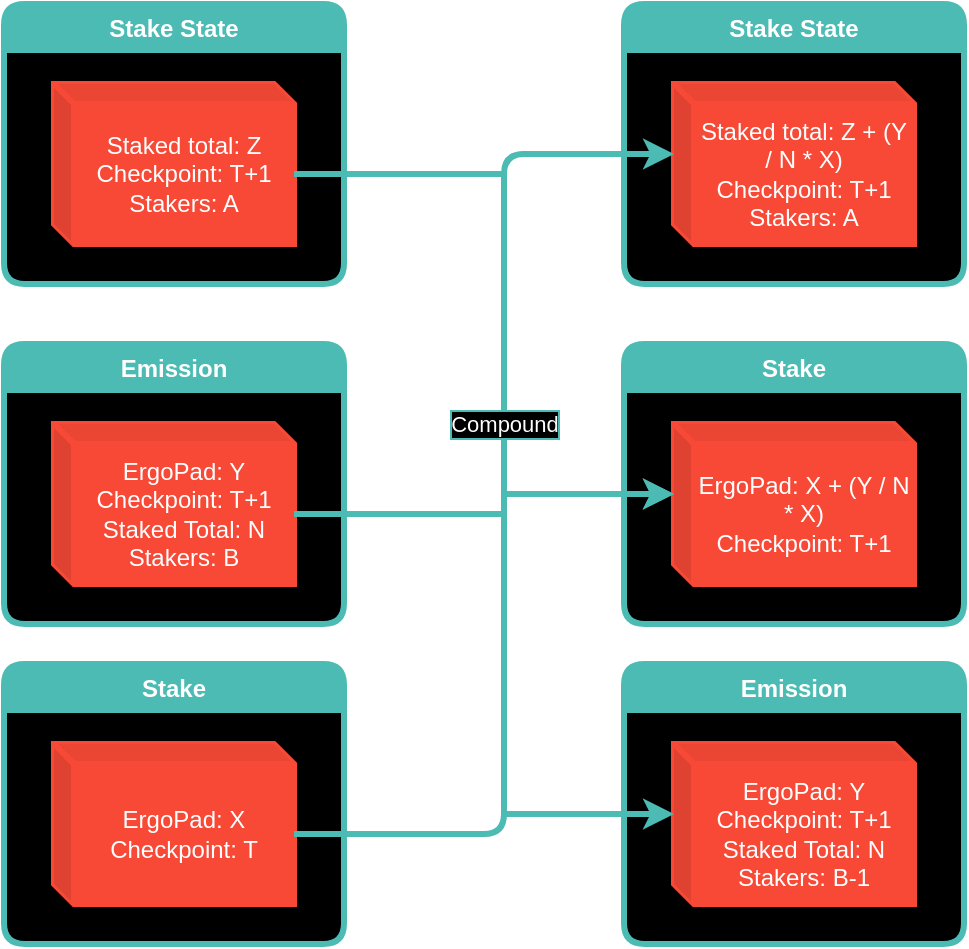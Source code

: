 <mxfile version="16.1.2" type="device"><diagram id="QOwcaWJ8UAR32Rd_rkUK" name="Page-1"><mxGraphModel dx="1102" dy="875" grid="1" gridSize="10" guides="1" tooltips="1" connect="1" arrows="1" fold="1" page="1" pageScale="1" pageWidth="850" pageHeight="1100" math="0" shadow="0"><root><mxCell id="0"/><mxCell id="1" parent="0"/><mxCell id="8tIXJ-7l0-ROnwXEZp2_-1" value="Stake" style="swimlane;container=1;collapsible=0;fillColor=#4CBBB4;swimlaneLine=1;rounded=1;swimlaneFillColor=#000000;fontColor=#FFFFFF;labelBorderColor=none;strokeColor=#4CBBB4;strokeWidth=3;" parent="1" vertex="1"><mxGeometry x="210" y="410" width="170" height="140" as="geometry"/></mxCell><mxCell id="8tIXJ-7l0-ROnwXEZp2_-2" value="ErgoPad: X&lt;br&gt;Checkpoint: T" style="shape=cube;whiteSpace=wrap;html=1;boundedLbl=1;backgroundOutline=1;darkOpacity=0.05;darkOpacity2=0.1;rounded=1;labelBorderColor=none;fontColor=#FFFFFF;strokeColor=#F84936;strokeWidth=3;fillColor=#F84936;size=10;" parent="8tIXJ-7l0-ROnwXEZp2_-1" vertex="1"><mxGeometry x="25" y="40" width="120" height="80" as="geometry"/></mxCell><mxCell id="1UDLFsFegCENMeIGpgEX-6" value="Stake State" style="swimlane;container=1;collapsible=0;fillColor=#4CBBB4;swimlaneLine=1;rounded=1;swimlaneFillColor=#000000;fontColor=#FFFFFF;labelBorderColor=none;strokeColor=#4CBBB4;strokeWidth=3;" parent="1" vertex="1"><mxGeometry x="210" y="80" width="170" height="140" as="geometry"/></mxCell><mxCell id="1UDLFsFegCENMeIGpgEX-7" value="Staked total: Z&lt;br&gt;Checkpoint: T+1&lt;br&gt;Stakers: A" style="shape=cube;whiteSpace=wrap;html=1;boundedLbl=1;backgroundOutline=1;darkOpacity=0.05;darkOpacity2=0.1;rounded=1;labelBorderColor=none;fontColor=#FFFFFF;strokeColor=#F84936;strokeWidth=3;fillColor=#F84936;size=10;" parent="1UDLFsFegCENMeIGpgEX-6" vertex="1"><mxGeometry x="25" y="40" width="120" height="80" as="geometry"/></mxCell><mxCell id="kAseovrpmOcmg-6U1BIF-1" value="Emission" style="swimlane;container=1;collapsible=0;fillColor=#4CBBB4;swimlaneLine=1;rounded=1;swimlaneFillColor=#000000;fontColor=#FFFFFF;labelBorderColor=none;strokeColor=#4CBBB4;strokeWidth=3;" parent="1" vertex="1"><mxGeometry x="210" y="250" width="170" height="140" as="geometry"/></mxCell><mxCell id="kAseovrpmOcmg-6U1BIF-2" value="ErgoPad: Y&lt;br&gt;Checkpoint: T+1&lt;br&gt;Staked Total: N&lt;br&gt;Stakers: B" style="shape=cube;whiteSpace=wrap;html=1;boundedLbl=1;backgroundOutline=1;darkOpacity=0.05;darkOpacity2=0.1;rounded=1;labelBorderColor=none;fontColor=#FFFFFF;strokeColor=#F84936;strokeWidth=3;fillColor=#F84936;size=10;" parent="kAseovrpmOcmg-6U1BIF-1" vertex="1"><mxGeometry x="25" y="40" width="120" height="80" as="geometry"/></mxCell><mxCell id="CafLgo59xzQ_1oh2mqgS-1" value="Stake" style="swimlane;container=1;collapsible=0;fillColor=#4CBBB4;swimlaneLine=1;rounded=1;swimlaneFillColor=#000000;fontColor=#FFFFFF;labelBorderColor=none;strokeColor=#4CBBB4;strokeWidth=3;" parent="1" vertex="1"><mxGeometry x="520" y="250" width="170" height="140" as="geometry"/></mxCell><mxCell id="CafLgo59xzQ_1oh2mqgS-2" value="ErgoPad: X + (Y / N * X)&lt;br&gt;Checkpoint: T+1" style="shape=cube;whiteSpace=wrap;html=1;boundedLbl=1;backgroundOutline=1;darkOpacity=0.05;darkOpacity2=0.1;rounded=1;labelBorderColor=none;fontColor=#FFFFFF;strokeColor=#F84936;strokeWidth=3;fillColor=#F84936;size=10;" parent="CafLgo59xzQ_1oh2mqgS-1" vertex="1"><mxGeometry x="25" y="40" width="120" height="80" as="geometry"/></mxCell><mxCell id="CafLgo59xzQ_1oh2mqgS-3" value="Stake State" style="swimlane;container=1;collapsible=0;fillColor=#4CBBB4;swimlaneLine=1;rounded=1;swimlaneFillColor=#000000;fontColor=#FFFFFF;labelBorderColor=none;strokeColor=#4CBBB4;strokeWidth=3;" parent="1" vertex="1"><mxGeometry x="520" y="80" width="170" height="140" as="geometry"/></mxCell><mxCell id="CafLgo59xzQ_1oh2mqgS-4" value="Staked total: Z + (Y / N * X)&lt;br&gt;Checkpoint: T+1&lt;br&gt;Stakers: A" style="shape=cube;whiteSpace=wrap;html=1;boundedLbl=1;backgroundOutline=1;darkOpacity=0.05;darkOpacity2=0.1;rounded=1;labelBorderColor=none;fontColor=#FFFFFF;strokeColor=#F84936;strokeWidth=3;fillColor=#F84936;size=10;" parent="CafLgo59xzQ_1oh2mqgS-3" vertex="1"><mxGeometry x="25" y="40" width="120" height="80" as="geometry"/></mxCell><mxCell id="CafLgo59xzQ_1oh2mqgS-5" style="edgeStyle=orthogonalEdgeStyle;rounded=0;orthogonalLoop=1;jettySize=auto;html=1;exitX=0;exitY=0;exitDx=120;exitDy=45;exitPerimeter=0;entryX=0;entryY=0;entryDx=0;entryDy=35;entryPerimeter=0;labelBackgroundColor=#000000;labelBorderColor=#4CBBB4;fontColor=#FFFFFF;startArrow=none;startFill=0;endArrow=classic;endFill=1;strokeColor=#4CBBB4;strokeWidth=3;" parent="1" source="1UDLFsFegCENMeIGpgEX-7" target="CafLgo59xzQ_1oh2mqgS-2" edge="1"><mxGeometry relative="1" as="geometry"><Array as="points"><mxPoint x="460" y="165"/><mxPoint x="460" y="325"/></Array></mxGeometry></mxCell><mxCell id="CafLgo59xzQ_1oh2mqgS-6" style="edgeStyle=orthogonalEdgeStyle;rounded=0;orthogonalLoop=1;jettySize=auto;html=1;exitX=0;exitY=0;exitDx=120;exitDy=45;exitPerimeter=0;entryX=0;entryY=0;entryDx=0;entryDy=35;entryPerimeter=0;labelBackgroundColor=#000000;labelBorderColor=#4CBBB4;fontColor=#FFFFFF;startArrow=none;startFill=0;endArrow=classic;endFill=1;strokeColor=#4CBBB4;strokeWidth=3;" parent="1" source="kAseovrpmOcmg-6U1BIF-2" target="CafLgo59xzQ_1oh2mqgS-2" edge="1"><mxGeometry relative="1" as="geometry"><Array as="points"><mxPoint x="460" y="335"/><mxPoint x="460" y="325"/></Array></mxGeometry></mxCell><mxCell id="1UDLFsFegCENMeIGpgEX-12" value="Compound" style="edgeStyle=orthogonalEdgeStyle;rounded=1;orthogonalLoop=1;jettySize=auto;html=1;exitX=0;exitY=0;exitDx=120;exitDy=45;exitPerimeter=0;entryX=0;entryY=0;entryDx=0;entryDy=35;entryPerimeter=0;labelBackgroundColor=#000000;strokeColor=#4CBBB4;fontColor=#FFFFFF;labelBorderColor=#4CBBB4;strokeWidth=3;" parent="1" source="8tIXJ-7l0-ROnwXEZp2_-2" target="CafLgo59xzQ_1oh2mqgS-4" edge="1"><mxGeometry x="0.17" relative="1" as="geometry"><Array as="points"><mxPoint x="460" y="495"/><mxPoint x="460" y="155"/></Array><mxPoint as="offset"/></mxGeometry></mxCell><mxCell id="4LkCd_EpSlEQ_UbOYMZ6-1" value="Emission" style="swimlane;container=1;collapsible=0;fillColor=#4CBBB4;swimlaneLine=1;rounded=1;swimlaneFillColor=#000000;fontColor=#FFFFFF;labelBorderColor=none;strokeColor=#4CBBB4;strokeWidth=3;" vertex="1" parent="1"><mxGeometry x="520" y="410" width="170" height="140" as="geometry"/></mxCell><mxCell id="4LkCd_EpSlEQ_UbOYMZ6-2" value="ErgoPad: Y&lt;br&gt;Checkpoint: T+1&lt;br&gt;Staked Total: N&lt;br&gt;Stakers: B-1" style="shape=cube;whiteSpace=wrap;html=1;boundedLbl=1;backgroundOutline=1;darkOpacity=0.05;darkOpacity2=0.1;rounded=1;labelBorderColor=none;fontColor=#FFFFFF;strokeColor=#F84936;strokeWidth=3;fillColor=#F84936;size=10;" vertex="1" parent="4LkCd_EpSlEQ_UbOYMZ6-1"><mxGeometry x="25" y="40" width="120" height="80" as="geometry"/></mxCell><mxCell id="4LkCd_EpSlEQ_UbOYMZ6-3" style="edgeStyle=orthogonalEdgeStyle;rounded=0;orthogonalLoop=1;jettySize=auto;html=1;exitX=0;exitY=0;exitDx=120;exitDy=45;exitPerimeter=0;entryX=0;entryY=0;entryDx=0;entryDy=35;entryPerimeter=0;labelBackgroundColor=#000000;labelBorderColor=#4CBBB4;fontColor=#FFFFFF;startArrow=none;startFill=0;endArrow=classic;endFill=1;strokeColor=#4CBBB4;strokeWidth=3;" edge="1" parent="1" source="kAseovrpmOcmg-6U1BIF-2" target="4LkCd_EpSlEQ_UbOYMZ6-2"><mxGeometry relative="1" as="geometry"><mxPoint x="365" y="345" as="sourcePoint"/><mxPoint x="555" y="335" as="targetPoint"/><Array as="points"><mxPoint x="460" y="335"/><mxPoint x="460" y="485"/></Array></mxGeometry></mxCell></root></mxGraphModel></diagram></mxfile>